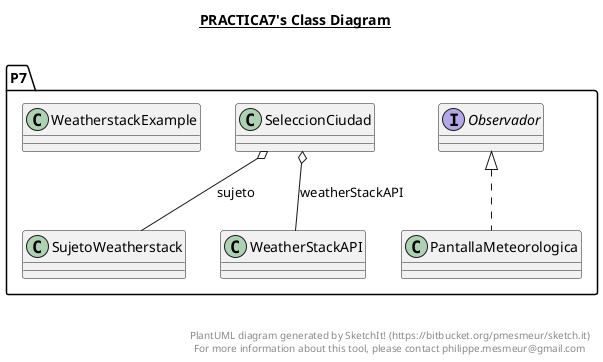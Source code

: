 @startuml

title __PRACTICA7's Class Diagram__\n

  namespace P7 {
    interface P7.Observador {
    }
  }
  

  namespace P7 {
    class P7.PantallaMeteorologica {
    }
  }
  

  namespace P7 {
    class P7.SeleccionCiudad {
    }
  }
  

  namespace P7 {
    class P7.SujetoWeatherstack {
    }
  }
  

  namespace P7 {
    class P7.WeatherStackAPI {
    }
  }
  

  namespace P7 {
    class P7.WeatherstackExample {
    }
  }
  

  P7.PantallaMeteorologica .up.|> P7.Observador
  P7.SeleccionCiudad o-- P7.SujetoWeatherstack : sujeto
  P7.SeleccionCiudad o-- P7.WeatherStackAPI : weatherStackAPI


right footer


PlantUML diagram generated by SketchIt! (https://bitbucket.org/pmesmeur/sketch.it)
For more information about this tool, please contact philippe.mesmeur@gmail.com
endfooter

@enduml
